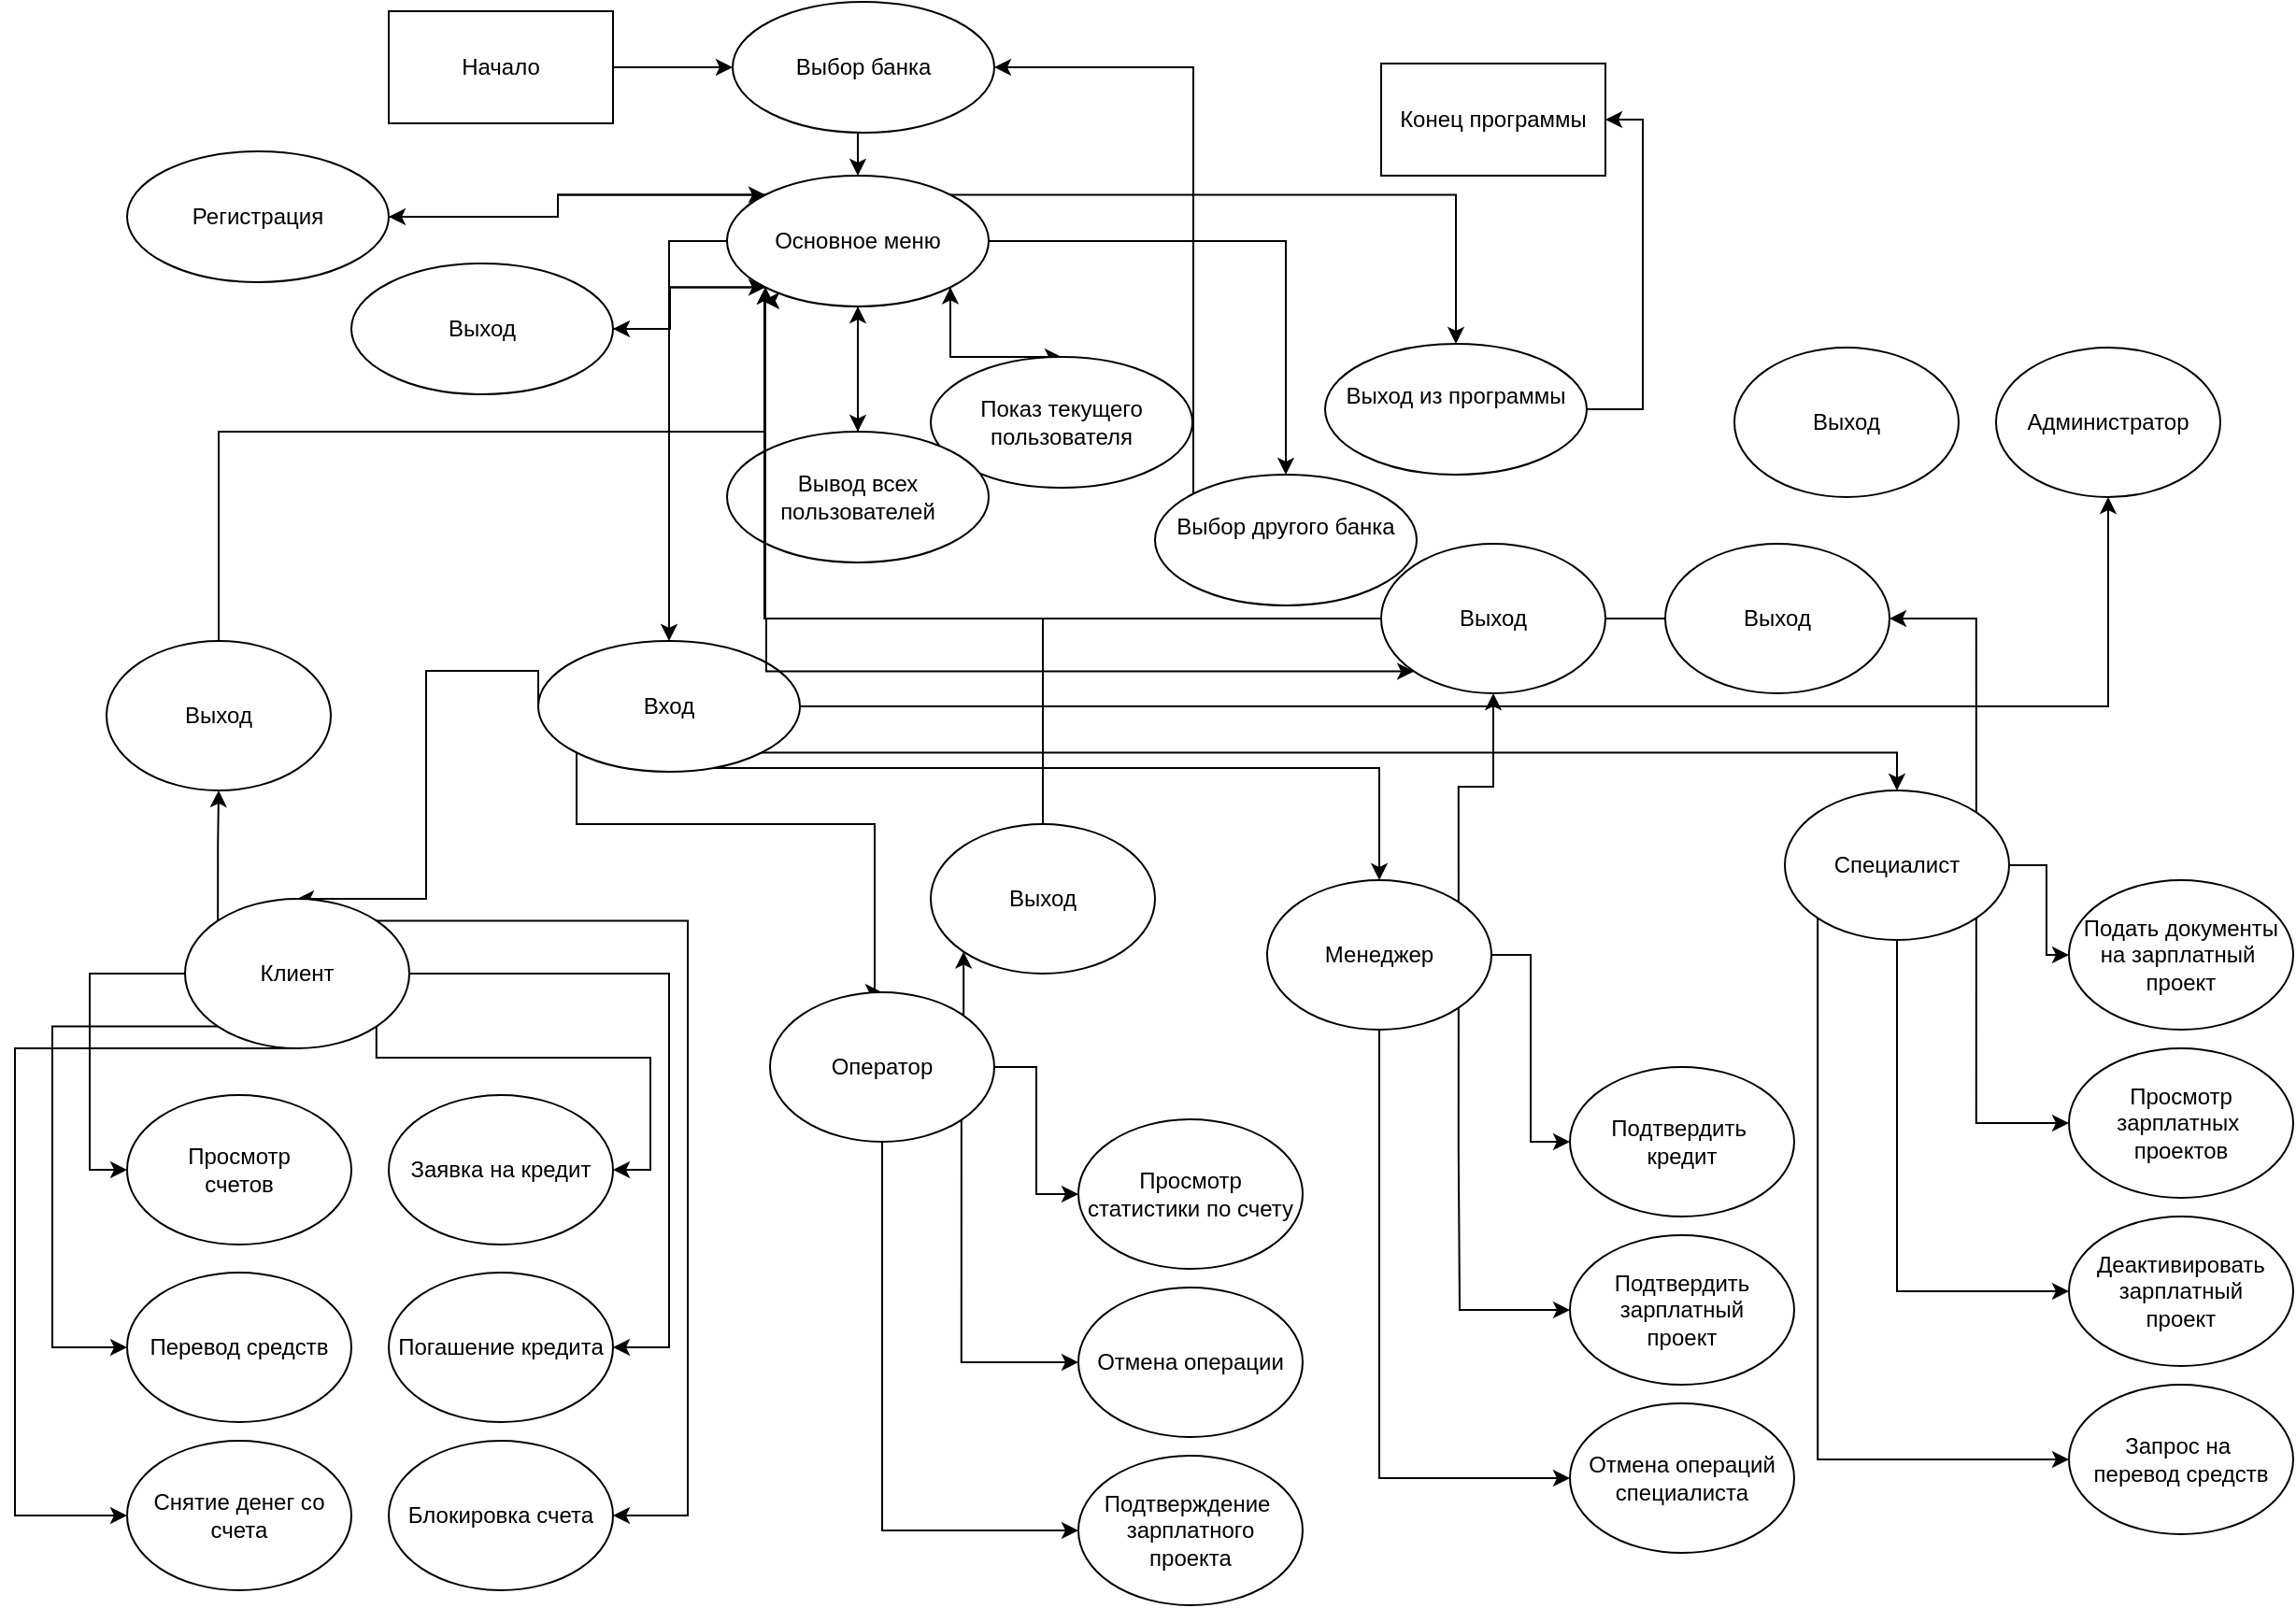 <mxfile version="26.1.1">
  <diagram name="Страница — 1" id="i4h-a8U6-AIxHLR94Puu">
    <mxGraphModel dx="2202" dy="575" grid="1" gridSize="10" guides="1" tooltips="1" connect="1" arrows="1" fold="1" page="1" pageScale="1" pageWidth="827" pageHeight="1169" math="0" shadow="0">
      <root>
        <mxCell id="0" />
        <mxCell id="1" parent="0" />
        <mxCell id="kBZHBOI9KrkaNfZJPFoU-10" style="edgeStyle=orthogonalEdgeStyle;rounded=0;orthogonalLoop=1;jettySize=auto;html=1;exitX=1;exitY=0;exitDx=0;exitDy=0;entryX=0.5;entryY=0;entryDx=0;entryDy=0;" edge="1" parent="1" source="kBZHBOI9KrkaNfZJPFoU-1" target="kBZHBOI9KrkaNfZJPFoU-2">
          <mxGeometry relative="1" as="geometry" />
        </mxCell>
        <mxCell id="kBZHBOI9KrkaNfZJPFoU-11" style="edgeStyle=orthogonalEdgeStyle;rounded=0;orthogonalLoop=1;jettySize=auto;html=1;exitX=1;exitY=0.5;exitDx=0;exitDy=0;entryX=0.5;entryY=0;entryDx=0;entryDy=0;" edge="1" parent="1" source="kBZHBOI9KrkaNfZJPFoU-1" target="kBZHBOI9KrkaNfZJPFoU-5">
          <mxGeometry relative="1" as="geometry" />
        </mxCell>
        <mxCell id="kBZHBOI9KrkaNfZJPFoU-13" style="edgeStyle=orthogonalEdgeStyle;rounded=0;orthogonalLoop=1;jettySize=auto;html=1;exitX=0;exitY=0.5;exitDx=0;exitDy=0;entryX=0.5;entryY=0;entryDx=0;entryDy=0;" edge="1" parent="1" source="kBZHBOI9KrkaNfZJPFoU-1" target="kBZHBOI9KrkaNfZJPFoU-12">
          <mxGeometry relative="1" as="geometry" />
        </mxCell>
        <mxCell id="kBZHBOI9KrkaNfZJPFoU-17" style="edgeStyle=orthogonalEdgeStyle;rounded=0;orthogonalLoop=1;jettySize=auto;html=1;exitX=1;exitY=1;exitDx=0;exitDy=0;entryX=0.5;entryY=0;entryDx=0;entryDy=0;" edge="1" parent="1" source="kBZHBOI9KrkaNfZJPFoU-1" target="kBZHBOI9KrkaNfZJPFoU-16">
          <mxGeometry relative="1" as="geometry">
            <Array as="points">
              <mxPoint x="451" y="190" />
            </Array>
          </mxGeometry>
        </mxCell>
        <mxCell id="kBZHBOI9KrkaNfZJPFoU-19" style="edgeStyle=orthogonalEdgeStyle;rounded=0;orthogonalLoop=1;jettySize=auto;html=1;exitX=0.5;exitY=1;exitDx=0;exitDy=0;entryX=0.5;entryY=0;entryDx=0;entryDy=0;" edge="1" parent="1" source="kBZHBOI9KrkaNfZJPFoU-1" target="kBZHBOI9KrkaNfZJPFoU-18">
          <mxGeometry relative="1" as="geometry" />
        </mxCell>
        <mxCell id="kBZHBOI9KrkaNfZJPFoU-45" style="edgeStyle=orthogonalEdgeStyle;rounded=0;orthogonalLoop=1;jettySize=auto;html=1;exitX=0;exitY=0;exitDx=0;exitDy=0;entryX=1;entryY=0.5;entryDx=0;entryDy=0;" edge="1" parent="1" source="kBZHBOI9KrkaNfZJPFoU-1" target="kBZHBOI9KrkaNfZJPFoU-7">
          <mxGeometry relative="1" as="geometry" />
        </mxCell>
        <mxCell id="kBZHBOI9KrkaNfZJPFoU-47" style="edgeStyle=orthogonalEdgeStyle;rounded=0;orthogonalLoop=1;jettySize=auto;html=1;exitX=0;exitY=1;exitDx=0;exitDy=0;entryX=1;entryY=0.5;entryDx=0;entryDy=0;" edge="1" parent="1" source="kBZHBOI9KrkaNfZJPFoU-1" target="kBZHBOI9KrkaNfZJPFoU-14">
          <mxGeometry relative="1" as="geometry" />
        </mxCell>
        <mxCell id="kBZHBOI9KrkaNfZJPFoU-1" value="&lt;div&gt;Основное меню&lt;/div&gt;" style="ellipse;whiteSpace=wrap;html=1;" vertex="1" parent="1">
          <mxGeometry x="331" y="93" width="140" height="70" as="geometry" />
        </mxCell>
        <mxCell id="kBZHBOI9KrkaNfZJPFoU-27" style="edgeStyle=orthogonalEdgeStyle;rounded=0;orthogonalLoop=1;jettySize=auto;html=1;exitX=1;exitY=0.5;exitDx=0;exitDy=0;entryX=1;entryY=0.5;entryDx=0;entryDy=0;" edge="1" parent="1" source="kBZHBOI9KrkaNfZJPFoU-2" target="kBZHBOI9KrkaNfZJPFoU-26">
          <mxGeometry relative="1" as="geometry" />
        </mxCell>
        <mxCell id="kBZHBOI9KrkaNfZJPFoU-2" value="Выход из программы&lt;div&gt;&lt;br&gt;&lt;/div&gt;" style="ellipse;whiteSpace=wrap;html=1;" vertex="1" parent="1">
          <mxGeometry x="651" y="183" width="140" height="70" as="geometry" />
        </mxCell>
        <mxCell id="kBZHBOI9KrkaNfZJPFoU-30" style="edgeStyle=orthogonalEdgeStyle;rounded=0;orthogonalLoop=1;jettySize=auto;html=1;exitX=0;exitY=0;exitDx=0;exitDy=0;entryX=1;entryY=0.5;entryDx=0;entryDy=0;" edge="1" parent="1" source="kBZHBOI9KrkaNfZJPFoU-5" target="kBZHBOI9KrkaNfZJPFoU-20">
          <mxGeometry relative="1" as="geometry">
            <Array as="points">
              <mxPoint x="581" y="35" />
            </Array>
          </mxGeometry>
        </mxCell>
        <mxCell id="kBZHBOI9KrkaNfZJPFoU-5" value="Выбор другого банка&lt;div&gt;&amp;nbsp;&lt;/div&gt;" style="ellipse;whiteSpace=wrap;html=1;" vertex="1" parent="1">
          <mxGeometry x="560" y="253" width="140" height="70" as="geometry" />
        </mxCell>
        <mxCell id="kBZHBOI9KrkaNfZJPFoU-46" style="edgeStyle=orthogonalEdgeStyle;rounded=0;orthogonalLoop=1;jettySize=auto;html=1;exitX=1;exitY=0.5;exitDx=0;exitDy=0;entryX=0;entryY=0;entryDx=0;entryDy=0;" edge="1" parent="1" source="kBZHBOI9KrkaNfZJPFoU-7" target="kBZHBOI9KrkaNfZJPFoU-1">
          <mxGeometry relative="1" as="geometry" />
        </mxCell>
        <mxCell id="kBZHBOI9KrkaNfZJPFoU-7" value="Регистрация" style="ellipse;whiteSpace=wrap;html=1;" vertex="1" parent="1">
          <mxGeometry x="10" y="80" width="140" height="70" as="geometry" />
        </mxCell>
        <mxCell id="kBZHBOI9KrkaNfZJPFoU-40" style="edgeStyle=orthogonalEdgeStyle;rounded=0;orthogonalLoop=1;jettySize=auto;html=1;exitX=0;exitY=0.5;exitDx=0;exitDy=0;entryX=0.5;entryY=0;entryDx=0;entryDy=0;" edge="1" parent="1" source="kBZHBOI9KrkaNfZJPFoU-12" target="kBZHBOI9KrkaNfZJPFoU-35">
          <mxGeometry relative="1" as="geometry">
            <Array as="points">
              <mxPoint x="170" y="358" />
              <mxPoint x="170" y="480" />
            </Array>
          </mxGeometry>
        </mxCell>
        <mxCell id="kBZHBOI9KrkaNfZJPFoU-41" style="edgeStyle=orthogonalEdgeStyle;rounded=0;orthogonalLoop=1;jettySize=auto;html=1;exitX=0;exitY=1;exitDx=0;exitDy=0;entryX=0.5;entryY=0;entryDx=0;entryDy=0;" edge="1" parent="1" source="kBZHBOI9KrkaNfZJPFoU-12" target="kBZHBOI9KrkaNfZJPFoU-36">
          <mxGeometry relative="1" as="geometry">
            <Array as="points">
              <mxPoint x="251" y="440" />
              <mxPoint x="410" y="440" />
              <mxPoint x="410" y="530" />
            </Array>
          </mxGeometry>
        </mxCell>
        <mxCell id="kBZHBOI9KrkaNfZJPFoU-42" style="edgeStyle=orthogonalEdgeStyle;rounded=0;orthogonalLoop=1;jettySize=auto;html=1;exitX=0.5;exitY=1;exitDx=0;exitDy=0;entryX=0.5;entryY=0;entryDx=0;entryDy=0;" edge="1" parent="1" source="kBZHBOI9KrkaNfZJPFoU-12" target="kBZHBOI9KrkaNfZJPFoU-37">
          <mxGeometry relative="1" as="geometry">
            <Array as="points">
              <mxPoint x="290" y="410" />
              <mxPoint x="800" y="410" />
            </Array>
          </mxGeometry>
        </mxCell>
        <mxCell id="kBZHBOI9KrkaNfZJPFoU-43" style="edgeStyle=orthogonalEdgeStyle;rounded=0;orthogonalLoop=1;jettySize=auto;html=1;exitX=1;exitY=1;exitDx=0;exitDy=0;entryX=0.5;entryY=0;entryDx=0;entryDy=0;" edge="1" parent="1" source="kBZHBOI9KrkaNfZJPFoU-12" target="kBZHBOI9KrkaNfZJPFoU-38">
          <mxGeometry relative="1" as="geometry" />
        </mxCell>
        <mxCell id="kBZHBOI9KrkaNfZJPFoU-99" style="edgeStyle=orthogonalEdgeStyle;rounded=0;orthogonalLoop=1;jettySize=auto;html=1;exitX=1;exitY=0.5;exitDx=0;exitDy=0;entryX=0.5;entryY=1;entryDx=0;entryDy=0;" edge="1" parent="1" source="kBZHBOI9KrkaNfZJPFoU-12" target="kBZHBOI9KrkaNfZJPFoU-39">
          <mxGeometry relative="1" as="geometry" />
        </mxCell>
        <mxCell id="kBZHBOI9KrkaNfZJPFoU-12" value="Вход" style="ellipse;whiteSpace=wrap;html=1;" vertex="1" parent="1">
          <mxGeometry x="230" y="342" width="140" height="70" as="geometry" />
        </mxCell>
        <mxCell id="kBZHBOI9KrkaNfZJPFoU-48" style="edgeStyle=orthogonalEdgeStyle;rounded=0;orthogonalLoop=1;jettySize=auto;html=1;exitX=1;exitY=0.5;exitDx=0;exitDy=0;entryX=0;entryY=1;entryDx=0;entryDy=0;" edge="1" parent="1" source="kBZHBOI9KrkaNfZJPFoU-14" target="kBZHBOI9KrkaNfZJPFoU-1">
          <mxGeometry relative="1" as="geometry" />
        </mxCell>
        <mxCell id="kBZHBOI9KrkaNfZJPFoU-14" value="Выход" style="ellipse;whiteSpace=wrap;html=1;" vertex="1" parent="1">
          <mxGeometry x="130" y="140" width="140" height="70" as="geometry" />
        </mxCell>
        <mxCell id="kBZHBOI9KrkaNfZJPFoU-31" style="edgeStyle=orthogonalEdgeStyle;rounded=0;orthogonalLoop=1;jettySize=auto;html=1;exitX=0.5;exitY=0;exitDx=0;exitDy=0;entryX=1;entryY=1;entryDx=0;entryDy=0;" edge="1" parent="1" source="kBZHBOI9KrkaNfZJPFoU-16" target="kBZHBOI9KrkaNfZJPFoU-1">
          <mxGeometry relative="1" as="geometry">
            <Array as="points">
              <mxPoint x="451" y="190" />
            </Array>
          </mxGeometry>
        </mxCell>
        <mxCell id="kBZHBOI9KrkaNfZJPFoU-16" value="Показ текущего пользователя" style="ellipse;whiteSpace=wrap;html=1;" vertex="1" parent="1">
          <mxGeometry x="440" y="190" width="140" height="70" as="geometry" />
        </mxCell>
        <mxCell id="kBZHBOI9KrkaNfZJPFoU-23" style="edgeStyle=orthogonalEdgeStyle;rounded=0;orthogonalLoop=1;jettySize=auto;html=1;exitX=0.5;exitY=0;exitDx=0;exitDy=0;entryX=0.5;entryY=1;entryDx=0;entryDy=0;" edge="1" parent="1" source="kBZHBOI9KrkaNfZJPFoU-18" target="kBZHBOI9KrkaNfZJPFoU-1">
          <mxGeometry relative="1" as="geometry" />
        </mxCell>
        <mxCell id="kBZHBOI9KrkaNfZJPFoU-18" value="Вывод всех пользователей" style="ellipse;whiteSpace=wrap;html=1;" vertex="1" parent="1">
          <mxGeometry x="331" y="230" width="140" height="70" as="geometry" />
        </mxCell>
        <mxCell id="kBZHBOI9KrkaNfZJPFoU-21" style="edgeStyle=orthogonalEdgeStyle;rounded=0;orthogonalLoop=1;jettySize=auto;html=1;exitX=0.5;exitY=1;exitDx=0;exitDy=0;entryX=0.5;entryY=0;entryDx=0;entryDy=0;" edge="1" parent="1" source="kBZHBOI9KrkaNfZJPFoU-20" target="kBZHBOI9KrkaNfZJPFoU-1">
          <mxGeometry relative="1" as="geometry" />
        </mxCell>
        <mxCell id="kBZHBOI9KrkaNfZJPFoU-20" value="Выбор банка" style="ellipse;whiteSpace=wrap;html=1;" vertex="1" parent="1">
          <mxGeometry x="334" width="140" height="70" as="geometry" />
        </mxCell>
        <mxCell id="kBZHBOI9KrkaNfZJPFoU-22" style="edgeStyle=orthogonalEdgeStyle;rounded=0;orthogonalLoop=1;jettySize=auto;html=1;exitX=0.5;exitY=1;exitDx=0;exitDy=0;" edge="1" parent="1" source="kBZHBOI9KrkaNfZJPFoU-18" target="kBZHBOI9KrkaNfZJPFoU-18">
          <mxGeometry relative="1" as="geometry" />
        </mxCell>
        <mxCell id="kBZHBOI9KrkaNfZJPFoU-29" style="edgeStyle=orthogonalEdgeStyle;rounded=0;orthogonalLoop=1;jettySize=auto;html=1;exitX=1;exitY=0.5;exitDx=0;exitDy=0;entryX=0;entryY=0.5;entryDx=0;entryDy=0;" edge="1" parent="1" source="kBZHBOI9KrkaNfZJPFoU-25" target="kBZHBOI9KrkaNfZJPFoU-20">
          <mxGeometry relative="1" as="geometry" />
        </mxCell>
        <mxCell id="kBZHBOI9KrkaNfZJPFoU-25" value="Начало" style="rounded=0;whiteSpace=wrap;html=1;" vertex="1" parent="1">
          <mxGeometry x="150" y="5" width="120" height="60" as="geometry" />
        </mxCell>
        <mxCell id="kBZHBOI9KrkaNfZJPFoU-26" value="Конец программы" style="rounded=0;whiteSpace=wrap;html=1;" vertex="1" parent="1">
          <mxGeometry x="681" y="33" width="120" height="60" as="geometry" />
        </mxCell>
        <mxCell id="kBZHBOI9KrkaNfZJPFoU-56" style="edgeStyle=orthogonalEdgeStyle;rounded=0;orthogonalLoop=1;jettySize=auto;html=1;exitX=0;exitY=0;exitDx=0;exitDy=0;entryX=0.5;entryY=1;entryDx=0;entryDy=0;" edge="1" parent="1" source="kBZHBOI9KrkaNfZJPFoU-35" target="kBZHBOI9KrkaNfZJPFoU-55">
          <mxGeometry relative="1" as="geometry" />
        </mxCell>
        <mxCell id="kBZHBOI9KrkaNfZJPFoU-57" style="edgeStyle=orthogonalEdgeStyle;rounded=0;orthogonalLoop=1;jettySize=auto;html=1;exitX=0;exitY=0.5;exitDx=0;exitDy=0;entryX=0;entryY=0.5;entryDx=0;entryDy=0;" edge="1" parent="1" source="kBZHBOI9KrkaNfZJPFoU-35" target="kBZHBOI9KrkaNfZJPFoU-49">
          <mxGeometry relative="1" as="geometry" />
        </mxCell>
        <mxCell id="kBZHBOI9KrkaNfZJPFoU-58" style="edgeStyle=orthogonalEdgeStyle;rounded=0;orthogonalLoop=1;jettySize=auto;html=1;exitX=0;exitY=1;exitDx=0;exitDy=0;entryX=0;entryY=0.5;entryDx=0;entryDy=0;" edge="1" parent="1" source="kBZHBOI9KrkaNfZJPFoU-35" target="kBZHBOI9KrkaNfZJPFoU-50">
          <mxGeometry relative="1" as="geometry">
            <Array as="points">
              <mxPoint x="-30" y="548" />
              <mxPoint x="-30" y="720" />
            </Array>
          </mxGeometry>
        </mxCell>
        <mxCell id="kBZHBOI9KrkaNfZJPFoU-59" style="edgeStyle=orthogonalEdgeStyle;rounded=0;orthogonalLoop=1;jettySize=auto;html=1;exitX=0.5;exitY=1;exitDx=0;exitDy=0;entryX=0;entryY=0.5;entryDx=0;entryDy=0;" edge="1" parent="1" source="kBZHBOI9KrkaNfZJPFoU-35" target="kBZHBOI9KrkaNfZJPFoU-53">
          <mxGeometry relative="1" as="geometry">
            <Array as="points">
              <mxPoint x="-50" y="560" />
              <mxPoint x="-50" y="810" />
            </Array>
          </mxGeometry>
        </mxCell>
        <mxCell id="kBZHBOI9KrkaNfZJPFoU-60" style="edgeStyle=orthogonalEdgeStyle;rounded=0;orthogonalLoop=1;jettySize=auto;html=1;exitX=1;exitY=0;exitDx=0;exitDy=0;entryX=1;entryY=0.5;entryDx=0;entryDy=0;" edge="1" parent="1" source="kBZHBOI9KrkaNfZJPFoU-35" target="kBZHBOI9KrkaNfZJPFoU-51">
          <mxGeometry relative="1" as="geometry">
            <Array as="points">
              <mxPoint x="143" y="565" />
              <mxPoint x="290" y="565" />
              <mxPoint x="290" y="625" />
            </Array>
          </mxGeometry>
        </mxCell>
        <mxCell id="kBZHBOI9KrkaNfZJPFoU-64" style="edgeStyle=orthogonalEdgeStyle;rounded=0;orthogonalLoop=1;jettySize=auto;html=1;exitX=1;exitY=0.5;exitDx=0;exitDy=0;entryX=1;entryY=0.5;entryDx=0;entryDy=0;" edge="1" parent="1" source="kBZHBOI9KrkaNfZJPFoU-35" target="kBZHBOI9KrkaNfZJPFoU-52">
          <mxGeometry relative="1" as="geometry">
            <Array as="points">
              <mxPoint x="300" y="520" />
              <mxPoint x="300" y="720" />
            </Array>
          </mxGeometry>
        </mxCell>
        <mxCell id="kBZHBOI9KrkaNfZJPFoU-65" style="edgeStyle=orthogonalEdgeStyle;rounded=0;orthogonalLoop=1;jettySize=auto;html=1;exitX=1;exitY=0;exitDx=0;exitDy=0;entryX=1;entryY=0.5;entryDx=0;entryDy=0;" edge="1" parent="1" source="kBZHBOI9KrkaNfZJPFoU-35" target="kBZHBOI9KrkaNfZJPFoU-54">
          <mxGeometry relative="1" as="geometry">
            <Array as="points">
              <mxPoint x="310" y="492" />
              <mxPoint x="310" y="810" />
            </Array>
          </mxGeometry>
        </mxCell>
        <mxCell id="kBZHBOI9KrkaNfZJPFoU-35" value="Клиент" style="ellipse;whiteSpace=wrap;html=1;" vertex="1" parent="1">
          <mxGeometry x="41" y="480" width="120" height="80" as="geometry" />
        </mxCell>
        <mxCell id="kBZHBOI9KrkaNfZJPFoU-71" style="edgeStyle=orthogonalEdgeStyle;rounded=0;orthogonalLoop=1;jettySize=auto;html=1;exitX=1;exitY=0;exitDx=0;exitDy=0;entryX=0;entryY=1;entryDx=0;entryDy=0;" edge="1" parent="1" source="kBZHBOI9KrkaNfZJPFoU-36" target="kBZHBOI9KrkaNfZJPFoU-70">
          <mxGeometry relative="1" as="geometry" />
        </mxCell>
        <mxCell id="kBZHBOI9KrkaNfZJPFoU-73" style="edgeStyle=orthogonalEdgeStyle;rounded=0;orthogonalLoop=1;jettySize=auto;html=1;exitX=1;exitY=0.5;exitDx=0;exitDy=0;entryX=0;entryY=0.5;entryDx=0;entryDy=0;" edge="1" parent="1" source="kBZHBOI9KrkaNfZJPFoU-36" target="kBZHBOI9KrkaNfZJPFoU-67">
          <mxGeometry relative="1" as="geometry" />
        </mxCell>
        <mxCell id="kBZHBOI9KrkaNfZJPFoU-74" style="edgeStyle=orthogonalEdgeStyle;rounded=0;orthogonalLoop=1;jettySize=auto;html=1;exitX=1;exitY=1;exitDx=0;exitDy=0;entryX=0;entryY=0.5;entryDx=0;entryDy=0;" edge="1" parent="1" source="kBZHBOI9KrkaNfZJPFoU-36" target="kBZHBOI9KrkaNfZJPFoU-68">
          <mxGeometry relative="1" as="geometry">
            <Array as="points">
              <mxPoint x="456" y="728" />
            </Array>
          </mxGeometry>
        </mxCell>
        <mxCell id="kBZHBOI9KrkaNfZJPFoU-75" style="edgeStyle=orthogonalEdgeStyle;rounded=0;orthogonalLoop=1;jettySize=auto;html=1;exitX=0.5;exitY=1;exitDx=0;exitDy=0;entryX=0;entryY=0.5;entryDx=0;entryDy=0;" edge="1" parent="1" source="kBZHBOI9KrkaNfZJPFoU-36" target="kBZHBOI9KrkaNfZJPFoU-69">
          <mxGeometry relative="1" as="geometry" />
        </mxCell>
        <mxCell id="kBZHBOI9KrkaNfZJPFoU-36" value="Оператор" style="ellipse;whiteSpace=wrap;html=1;" vertex="1" parent="1">
          <mxGeometry x="354" y="530" width="120" height="80" as="geometry" />
        </mxCell>
        <mxCell id="kBZHBOI9KrkaNfZJPFoU-80" style="edgeStyle=orthogonalEdgeStyle;rounded=0;orthogonalLoop=1;jettySize=auto;html=1;exitX=1;exitY=0;exitDx=0;exitDy=0;entryX=0.5;entryY=1;entryDx=0;entryDy=0;" edge="1" parent="1" source="kBZHBOI9KrkaNfZJPFoU-37" target="kBZHBOI9KrkaNfZJPFoU-76">
          <mxGeometry relative="1" as="geometry" />
        </mxCell>
        <mxCell id="kBZHBOI9KrkaNfZJPFoU-84" style="edgeStyle=orthogonalEdgeStyle;rounded=0;orthogonalLoop=1;jettySize=auto;html=1;exitX=1;exitY=0.5;exitDx=0;exitDy=0;entryX=0;entryY=0.5;entryDx=0;entryDy=0;" edge="1" parent="1" source="kBZHBOI9KrkaNfZJPFoU-37" target="kBZHBOI9KrkaNfZJPFoU-81">
          <mxGeometry relative="1" as="geometry" />
        </mxCell>
        <mxCell id="kBZHBOI9KrkaNfZJPFoU-85" style="edgeStyle=orthogonalEdgeStyle;rounded=0;orthogonalLoop=1;jettySize=auto;html=1;exitX=1;exitY=1;exitDx=0;exitDy=0;entryX=0;entryY=0.5;entryDx=0;entryDy=0;" edge="1" parent="1" source="kBZHBOI9KrkaNfZJPFoU-37" target="kBZHBOI9KrkaNfZJPFoU-83">
          <mxGeometry relative="1" as="geometry">
            <Array as="points">
              <mxPoint x="722" y="614" />
              <mxPoint x="723" y="718" />
            </Array>
          </mxGeometry>
        </mxCell>
        <mxCell id="kBZHBOI9KrkaNfZJPFoU-86" style="edgeStyle=orthogonalEdgeStyle;rounded=0;orthogonalLoop=1;jettySize=auto;html=1;exitX=0.5;exitY=1;exitDx=0;exitDy=0;entryX=0;entryY=0.5;entryDx=0;entryDy=0;" edge="1" parent="1" source="kBZHBOI9KrkaNfZJPFoU-37" target="kBZHBOI9KrkaNfZJPFoU-82">
          <mxGeometry relative="1" as="geometry" />
        </mxCell>
        <mxCell id="kBZHBOI9KrkaNfZJPFoU-37" value="Менеджер" style="ellipse;whiteSpace=wrap;html=1;" vertex="1" parent="1">
          <mxGeometry x="620" y="470" width="120" height="80" as="geometry" />
        </mxCell>
        <mxCell id="kBZHBOI9KrkaNfZJPFoU-92" style="edgeStyle=orthogonalEdgeStyle;rounded=0;orthogonalLoop=1;jettySize=auto;html=1;exitX=1;exitY=0;exitDx=0;exitDy=0;entryX=1;entryY=0.5;entryDx=0;entryDy=0;" edge="1" parent="1" source="kBZHBOI9KrkaNfZJPFoU-38" target="kBZHBOI9KrkaNfZJPFoU-87">
          <mxGeometry relative="1" as="geometry" />
        </mxCell>
        <mxCell id="kBZHBOI9KrkaNfZJPFoU-95" style="edgeStyle=orthogonalEdgeStyle;rounded=0;orthogonalLoop=1;jettySize=auto;html=1;exitX=1;exitY=0.5;exitDx=0;exitDy=0;entryX=0;entryY=0.5;entryDx=0;entryDy=0;" edge="1" parent="1" source="kBZHBOI9KrkaNfZJPFoU-38" target="kBZHBOI9KrkaNfZJPFoU-91">
          <mxGeometry relative="1" as="geometry" />
        </mxCell>
        <mxCell id="kBZHBOI9KrkaNfZJPFoU-96" style="edgeStyle=orthogonalEdgeStyle;rounded=0;orthogonalLoop=1;jettySize=auto;html=1;exitX=1;exitY=1;exitDx=0;exitDy=0;entryX=0;entryY=0.5;entryDx=0;entryDy=0;" edge="1" parent="1" source="kBZHBOI9KrkaNfZJPFoU-38" target="kBZHBOI9KrkaNfZJPFoU-90">
          <mxGeometry relative="1" as="geometry">
            <Array as="points">
              <mxPoint x="999" y="600" />
            </Array>
          </mxGeometry>
        </mxCell>
        <mxCell id="kBZHBOI9KrkaNfZJPFoU-97" style="edgeStyle=orthogonalEdgeStyle;rounded=0;orthogonalLoop=1;jettySize=auto;html=1;exitX=0.5;exitY=1;exitDx=0;exitDy=0;entryX=0;entryY=0.5;entryDx=0;entryDy=0;" edge="1" parent="1" source="kBZHBOI9KrkaNfZJPFoU-38" target="kBZHBOI9KrkaNfZJPFoU-89">
          <mxGeometry relative="1" as="geometry" />
        </mxCell>
        <mxCell id="kBZHBOI9KrkaNfZJPFoU-98" style="edgeStyle=orthogonalEdgeStyle;rounded=0;orthogonalLoop=1;jettySize=auto;html=1;exitX=0;exitY=1;exitDx=0;exitDy=0;entryX=0;entryY=0.5;entryDx=0;entryDy=0;" edge="1" parent="1" source="kBZHBOI9KrkaNfZJPFoU-38" target="kBZHBOI9KrkaNfZJPFoU-88">
          <mxGeometry relative="1" as="geometry">
            <Array as="points">
              <mxPoint x="915" y="780" />
            </Array>
          </mxGeometry>
        </mxCell>
        <mxCell id="kBZHBOI9KrkaNfZJPFoU-38" value="Специалист" style="ellipse;whiteSpace=wrap;html=1;" vertex="1" parent="1">
          <mxGeometry x="897" y="422" width="120" height="80" as="geometry" />
        </mxCell>
        <mxCell id="kBZHBOI9KrkaNfZJPFoU-39" value="Администратор" style="ellipse;whiteSpace=wrap;html=1;" vertex="1" parent="1">
          <mxGeometry x="1010" y="185" width="120" height="80" as="geometry" />
        </mxCell>
        <mxCell id="kBZHBOI9KrkaNfZJPFoU-49" value="Просмотр&lt;div&gt;счетов&lt;/div&gt;" style="ellipse;whiteSpace=wrap;html=1;" vertex="1" parent="1">
          <mxGeometry x="10" y="585" width="120" height="80" as="geometry" />
        </mxCell>
        <mxCell id="kBZHBOI9KrkaNfZJPFoU-50" value="Перевод средств" style="ellipse;whiteSpace=wrap;html=1;" vertex="1" parent="1">
          <mxGeometry x="10" y="680" width="120" height="80" as="geometry" />
        </mxCell>
        <mxCell id="kBZHBOI9KrkaNfZJPFoU-51" value="Заявка на кредит&lt;span style=&quot;color: rgba(0, 0, 0, 0); font-family: monospace; font-size: 0px; text-align: start; text-wrap-mode: nowrap;&quot;&gt;%3CmxGraphModel%3E%3Croot%3E%3CmxCell%20id%3D%220%22%2F%3E%3CmxCell%20id%3D%221%22%20parent%3D%220%22%2F%3E%3CmxCell%20id%3D%222%22%20value%3D%22%D0%9F%D1%80%D0%BE%D1%81%D0%BC%D0%BE%D1%82%D1%80%26lt%3Bdiv%26gt%3B%D1%81%D1%87%D0%B5%D1%82%D0%BE%D0%B2%26lt%3B%2Fdiv%26gt%3B%22%20style%3D%22ellipse%3BwhiteSpace%3Dwrap%3Bhtml%3D1%3B%22%20vertex%3D%221%22%20parent%3D%221%22%3E%3CmxGeometry%20x%3D%2210%22%20y%3D%22680%22%20width%3D%22120%22%20height%3D%2280%22%20as%3D%22geometry%22%2F%3E%3C%2FmxCell%3E%3C%2Froot%3E%3C%2FmxGraphModel%3E&lt;/span&gt;&lt;span style=&quot;color: rgba(0, 0, 0, 0); font-family: monospace; font-size: 0px; text-align: start; text-wrap-mode: nowrap;&quot;&gt;%3CmxGraphModel%3E%3Croot%3E%3CmxCell%20id%3D%220%22%2F%3E%3CmxCell%20id%3D%221%22%20parent%3D%220%22%2F%3E%3CmxCell%20id%3D%222%22%20value%3D%22%D0%9F%D1%80%D0%BE%D1%81%D0%BC%D0%BE%D1%82%D1%80%26lt%3Bdiv%26gt%3B%D1%81%D1%87%D0%B5%D1%82%D0%BE%D0%B2%26lt%3B%2Fdiv%26gt%3B%22%20style%3D%22ellipse%3BwhiteSpace%3Dwrap%3Bhtml%3D1%3B%22%20vertex%3D%221%22%20parent%3D%221%22%3E%3CmxGeometry%20x%3D%2210%22%20y%3D%22680%22%20width%3D%22120%22%20height%3D%2280%22%20as%3D%22geometry%22%2F%3E%3C%2FmxCell%3E%3C%2Froot%3E%3C%2FmxGraphModel%3E&lt;/span&gt;" style="ellipse;whiteSpace=wrap;html=1;" vertex="1" parent="1">
          <mxGeometry x="150" y="585" width="120" height="80" as="geometry" />
        </mxCell>
        <mxCell id="kBZHBOI9KrkaNfZJPFoU-52" value="Погашение кредита" style="ellipse;whiteSpace=wrap;html=1;" vertex="1" parent="1">
          <mxGeometry x="150" y="680" width="120" height="80" as="geometry" />
        </mxCell>
        <mxCell id="kBZHBOI9KrkaNfZJPFoU-53" value="Снятие денег со счета" style="ellipse;whiteSpace=wrap;html=1;" vertex="1" parent="1">
          <mxGeometry x="10" y="770" width="120" height="80" as="geometry" />
        </mxCell>
        <mxCell id="kBZHBOI9KrkaNfZJPFoU-54" value="Блокировка счета" style="ellipse;whiteSpace=wrap;html=1;" vertex="1" parent="1">
          <mxGeometry x="150" y="770" width="120" height="80" as="geometry" />
        </mxCell>
        <mxCell id="kBZHBOI9KrkaNfZJPFoU-66" style="edgeStyle=orthogonalEdgeStyle;rounded=0;orthogonalLoop=1;jettySize=auto;html=1;exitX=0.5;exitY=0;exitDx=0;exitDy=0;entryX=0;entryY=1;entryDx=0;entryDy=0;" edge="1" parent="1" source="kBZHBOI9KrkaNfZJPFoU-55" target="kBZHBOI9KrkaNfZJPFoU-1">
          <mxGeometry relative="1" as="geometry">
            <Array as="points">
              <mxPoint x="59" y="230" />
              <mxPoint x="352" y="230" />
            </Array>
          </mxGeometry>
        </mxCell>
        <mxCell id="kBZHBOI9KrkaNfZJPFoU-55" value="Выход" style="ellipse;whiteSpace=wrap;html=1;" vertex="1" parent="1">
          <mxGeometry x="-1" y="342" width="120" height="80" as="geometry" />
        </mxCell>
        <mxCell id="kBZHBOI9KrkaNfZJPFoU-67" value="Просмотр статистики по счету" style="ellipse;whiteSpace=wrap;html=1;" vertex="1" parent="1">
          <mxGeometry x="519" y="598" width="120" height="80" as="geometry" />
        </mxCell>
        <mxCell id="kBZHBOI9KrkaNfZJPFoU-68" value="Отмена операции&lt;span style=&quot;color: rgba(0, 0, 0, 0); font-family: monospace; font-size: 0px; text-align: start; text-wrap-mode: nowrap;&quot;&gt;%3CmxGraphModel%3E%3Croot%3E%3CmxCell%20id%3D%220%22%2F%3E%3CmxCell%20id%3D%221%22%20parent%3D%220%22%2F%3E%3CmxCell%20id%3D%222%22%20value%3D%22%D0%9F%D1%80%D0%BE%D1%81%D0%BC%D0%BE%D1%82%D1%80%20%D1%81%D1%82%D0%B0%D1%82%D0%B8%D1%81%D1%82%D0%B8%D0%BA%D0%B8%20%D0%BF%D0%BE%20%D1%81%D1%87%D0%B5%D1%82%D1%83%22%20style%3D%22ellipse%3BwhiteSpace%3Dwrap%3Bhtml%3D1%3B%22%20vertex%3D%221%22%20parent%3D%221%22%3E%3CmxGeometry%20x%3D%22370%22%20y%3D%22760%22%20width%3D%22120%22%20height%3D%2280%22%20as%3D%22geometry%22%2F%3E%3C%2FmxCell%3E%3C%2Froot%3E%3C%2FmxGraphModel%3E&lt;/span&gt;" style="ellipse;whiteSpace=wrap;html=1;" vertex="1" parent="1">
          <mxGeometry x="519" y="688" width="120" height="80" as="geometry" />
        </mxCell>
        <mxCell id="kBZHBOI9KrkaNfZJPFoU-69" value="Подтверждение&amp;nbsp;&lt;div&gt;зарплатного&lt;/div&gt;&lt;div&gt;проекта&lt;/div&gt;" style="ellipse;whiteSpace=wrap;html=1;" vertex="1" parent="1">
          <mxGeometry x="519" y="778" width="120" height="80" as="geometry" />
        </mxCell>
        <mxCell id="kBZHBOI9KrkaNfZJPFoU-72" style="edgeStyle=orthogonalEdgeStyle;rounded=0;orthogonalLoop=1;jettySize=auto;html=1;exitX=0.5;exitY=0;exitDx=0;exitDy=0;" edge="1" parent="1" source="kBZHBOI9KrkaNfZJPFoU-70">
          <mxGeometry relative="1" as="geometry">
            <mxPoint x="350" y="160" as="targetPoint" />
            <Array as="points">
              <mxPoint x="500" y="330" />
              <mxPoint x="351" y="330" />
            </Array>
          </mxGeometry>
        </mxCell>
        <mxCell id="kBZHBOI9KrkaNfZJPFoU-70" value="Выход" style="ellipse;whiteSpace=wrap;html=1;" vertex="1" parent="1">
          <mxGeometry x="440" y="440" width="120" height="80" as="geometry" />
        </mxCell>
        <mxCell id="kBZHBOI9KrkaNfZJPFoU-79" style="edgeStyle=orthogonalEdgeStyle;rounded=0;orthogonalLoop=1;jettySize=auto;html=1;exitX=0;exitY=0.5;exitDx=0;exitDy=0;entryX=0;entryY=1;entryDx=0;entryDy=0;" edge="1" parent="1" source="kBZHBOI9KrkaNfZJPFoU-76" target="kBZHBOI9KrkaNfZJPFoU-1">
          <mxGeometry relative="1" as="geometry" />
        </mxCell>
        <mxCell id="kBZHBOI9KrkaNfZJPFoU-81" value="Подтвердить&amp;nbsp;&lt;div&gt;кредит&lt;/div&gt;" style="ellipse;whiteSpace=wrap;html=1;" vertex="1" parent="1">
          <mxGeometry x="782" y="570" width="120" height="80" as="geometry" />
        </mxCell>
        <mxCell id="kBZHBOI9KrkaNfZJPFoU-82" value="Отмена операций&lt;div&gt;специалиста&lt;/div&gt;" style="ellipse;whiteSpace=wrap;html=1;" vertex="1" parent="1">
          <mxGeometry x="782" y="750" width="120" height="80" as="geometry" />
        </mxCell>
        <mxCell id="kBZHBOI9KrkaNfZJPFoU-83" value="Подтвердить зарплатный&lt;div&gt;проект&lt;/div&gt;" style="ellipse;whiteSpace=wrap;html=1;" vertex="1" parent="1">
          <mxGeometry x="782" y="660" width="120" height="80" as="geometry" />
        </mxCell>
        <mxCell id="kBZHBOI9KrkaNfZJPFoU-93" style="edgeStyle=orthogonalEdgeStyle;rounded=0;orthogonalLoop=1;jettySize=auto;html=1;exitX=0;exitY=0.5;exitDx=0;exitDy=0;entryX=0;entryY=1;entryDx=0;entryDy=0;" edge="1" parent="1" source="kBZHBOI9KrkaNfZJPFoU-76" target="kBZHBOI9KrkaNfZJPFoU-1">
          <mxGeometry relative="1" as="geometry">
            <Array as="points" />
          </mxGeometry>
        </mxCell>
        <mxCell id="kBZHBOI9KrkaNfZJPFoU-87" value="Выход" style="ellipse;whiteSpace=wrap;html=1;" vertex="1" parent="1">
          <mxGeometry x="833" y="290" width="120" height="80" as="geometry" />
        </mxCell>
        <mxCell id="kBZHBOI9KrkaNfZJPFoU-88" value="Запрос на&amp;nbsp;&lt;div&gt;перевод средств&lt;/div&gt;" style="ellipse;whiteSpace=wrap;html=1;" vertex="1" parent="1">
          <mxGeometry x="1049" y="740" width="120" height="80" as="geometry" />
        </mxCell>
        <mxCell id="kBZHBOI9KrkaNfZJPFoU-89" value="Деактивировать&lt;div&gt;зарплатный&lt;/div&gt;&lt;div&gt;проект&lt;/div&gt;" style="ellipse;whiteSpace=wrap;html=1;" vertex="1" parent="1">
          <mxGeometry x="1049" y="650" width="120" height="80" as="geometry" />
        </mxCell>
        <mxCell id="kBZHBOI9KrkaNfZJPFoU-90" value="Просмотр зарплатных&amp;nbsp;&lt;div&gt;проектов&lt;/div&gt;" style="ellipse;whiteSpace=wrap;html=1;" vertex="1" parent="1">
          <mxGeometry x="1049" y="560" width="120" height="80" as="geometry" />
        </mxCell>
        <mxCell id="kBZHBOI9KrkaNfZJPFoU-91" value="Подать документы&lt;div&gt;на зарплатный&amp;nbsp;&lt;/div&gt;&lt;div&gt;проект&lt;/div&gt;" style="ellipse;whiteSpace=wrap;html=1;" vertex="1" parent="1">
          <mxGeometry x="1049" y="470" width="120" height="80" as="geometry" />
        </mxCell>
        <mxCell id="kBZHBOI9KrkaNfZJPFoU-94" value="" style="edgeStyle=orthogonalEdgeStyle;rounded=0;orthogonalLoop=1;jettySize=auto;html=1;exitX=0;exitY=0.5;exitDx=0;exitDy=0;entryX=0;entryY=1;entryDx=0;entryDy=0;" edge="1" parent="1" source="kBZHBOI9KrkaNfZJPFoU-87" target="kBZHBOI9KrkaNfZJPFoU-76">
          <mxGeometry relative="1" as="geometry">
            <mxPoint x="834" y="330" as="sourcePoint" />
            <mxPoint x="352" y="153" as="targetPoint" />
            <Array as="points">
              <mxPoint x="352" y="330" />
            </Array>
          </mxGeometry>
        </mxCell>
        <mxCell id="kBZHBOI9KrkaNfZJPFoU-76" value="Выход" style="ellipse;whiteSpace=wrap;html=1;" vertex="1" parent="1">
          <mxGeometry x="681" y="290" width="120" height="80" as="geometry" />
        </mxCell>
        <mxCell id="kBZHBOI9KrkaNfZJPFoU-100" value="Выход" style="ellipse;whiteSpace=wrap;html=1;" vertex="1" parent="1">
          <mxGeometry x="870" y="185" width="120" height="80" as="geometry" />
        </mxCell>
      </root>
    </mxGraphModel>
  </diagram>
</mxfile>
